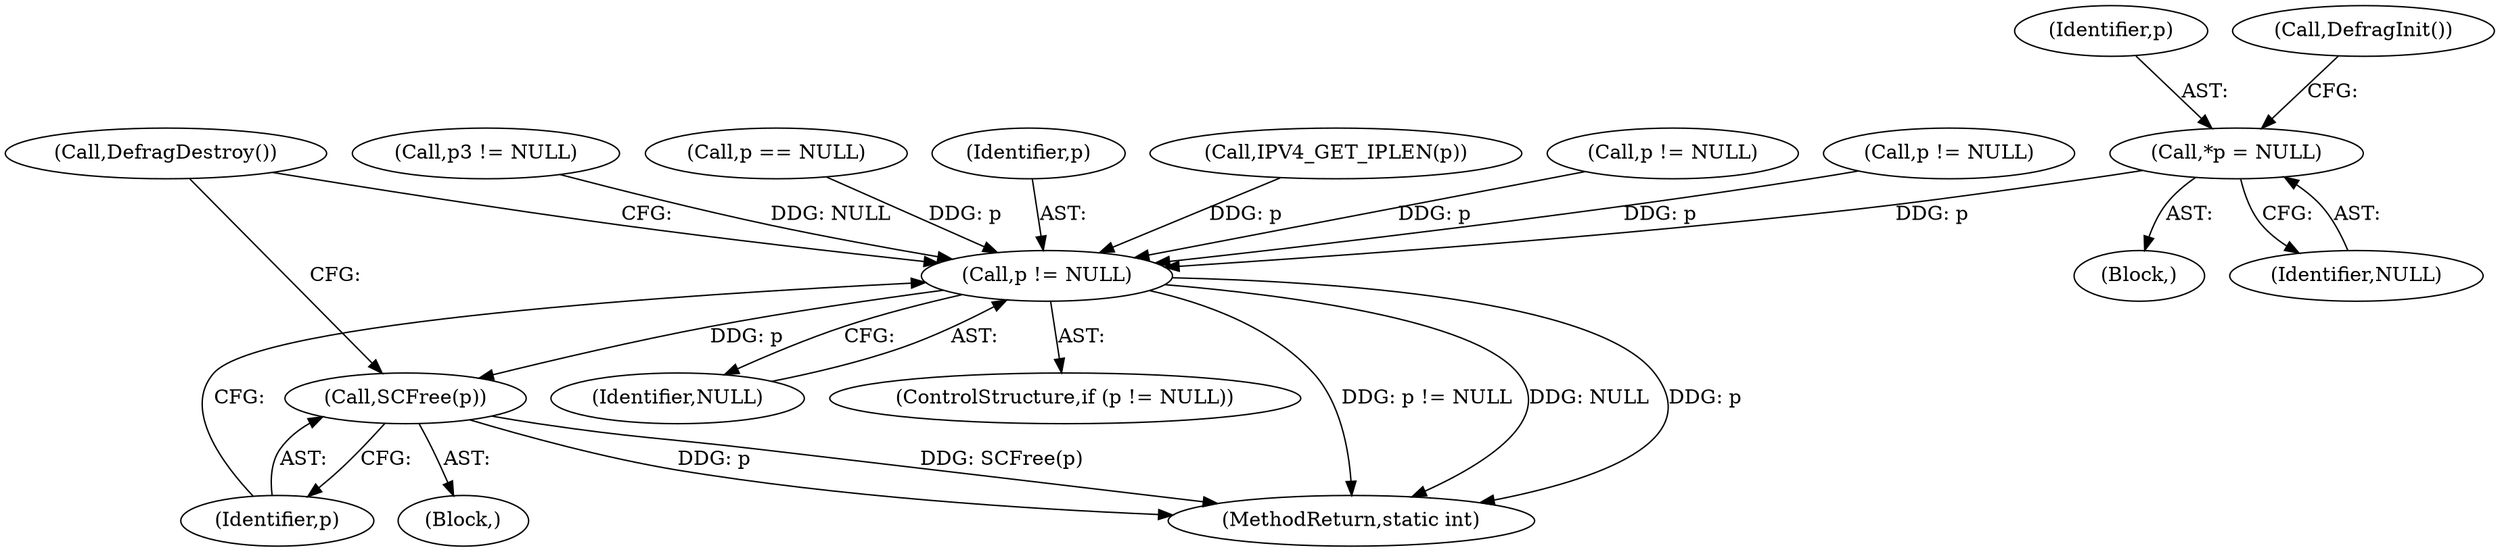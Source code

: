 digraph "0_suricata_4a04f814b15762eb446a5ead4d69d021512df6f8_5@pointer" {
"1000114" [label="(Call,*p = NULL)"];
"1000231" [label="(Call,p != NULL)"];
"1000235" [label="(Call,SCFree(p))"];
"1000230" [label="(ControlStructure,if (p != NULL))"];
"1000115" [label="(Identifier,p)"];
"1000237" [label="(Call,DefragDestroy())"];
"1000180" [label="(Call,p != NULL)"];
"1000240" [label="(MethodReturn,static int)"];
"1000104" [label="(Block,)"];
"1000114" [label="(Call,*p = NULL)"];
"1000117" [label="(Call,DefragInit())"];
"1000231" [label="(Call,p != NULL)"];
"1000224" [label="(Call,p3 != NULL)"];
"1000234" [label="(Block,)"];
"1000235" [label="(Call,SCFree(p))"];
"1000193" [label="(Call,p == NULL)"];
"1000236" [label="(Identifier,p)"];
"1000232" [label="(Identifier,p)"];
"1000233" [label="(Identifier,NULL)"];
"1000116" [label="(Identifier,NULL)"];
"1000200" [label="(Call,IPV4_GET_IPLEN(p))"];
"1000167" [label="(Call,p != NULL)"];
"1000114" -> "1000104"  [label="AST: "];
"1000114" -> "1000116"  [label="CFG: "];
"1000115" -> "1000114"  [label="AST: "];
"1000116" -> "1000114"  [label="AST: "];
"1000117" -> "1000114"  [label="CFG: "];
"1000114" -> "1000231"  [label="DDG: p"];
"1000231" -> "1000230"  [label="AST: "];
"1000231" -> "1000233"  [label="CFG: "];
"1000232" -> "1000231"  [label="AST: "];
"1000233" -> "1000231"  [label="AST: "];
"1000236" -> "1000231"  [label="CFG: "];
"1000237" -> "1000231"  [label="CFG: "];
"1000231" -> "1000240"  [label="DDG: p != NULL"];
"1000231" -> "1000240"  [label="DDG: NULL"];
"1000231" -> "1000240"  [label="DDG: p"];
"1000167" -> "1000231"  [label="DDG: p"];
"1000180" -> "1000231"  [label="DDG: p"];
"1000193" -> "1000231"  [label="DDG: p"];
"1000200" -> "1000231"  [label="DDG: p"];
"1000224" -> "1000231"  [label="DDG: NULL"];
"1000231" -> "1000235"  [label="DDG: p"];
"1000235" -> "1000234"  [label="AST: "];
"1000235" -> "1000236"  [label="CFG: "];
"1000236" -> "1000235"  [label="AST: "];
"1000237" -> "1000235"  [label="CFG: "];
"1000235" -> "1000240"  [label="DDG: SCFree(p)"];
"1000235" -> "1000240"  [label="DDG: p"];
}
